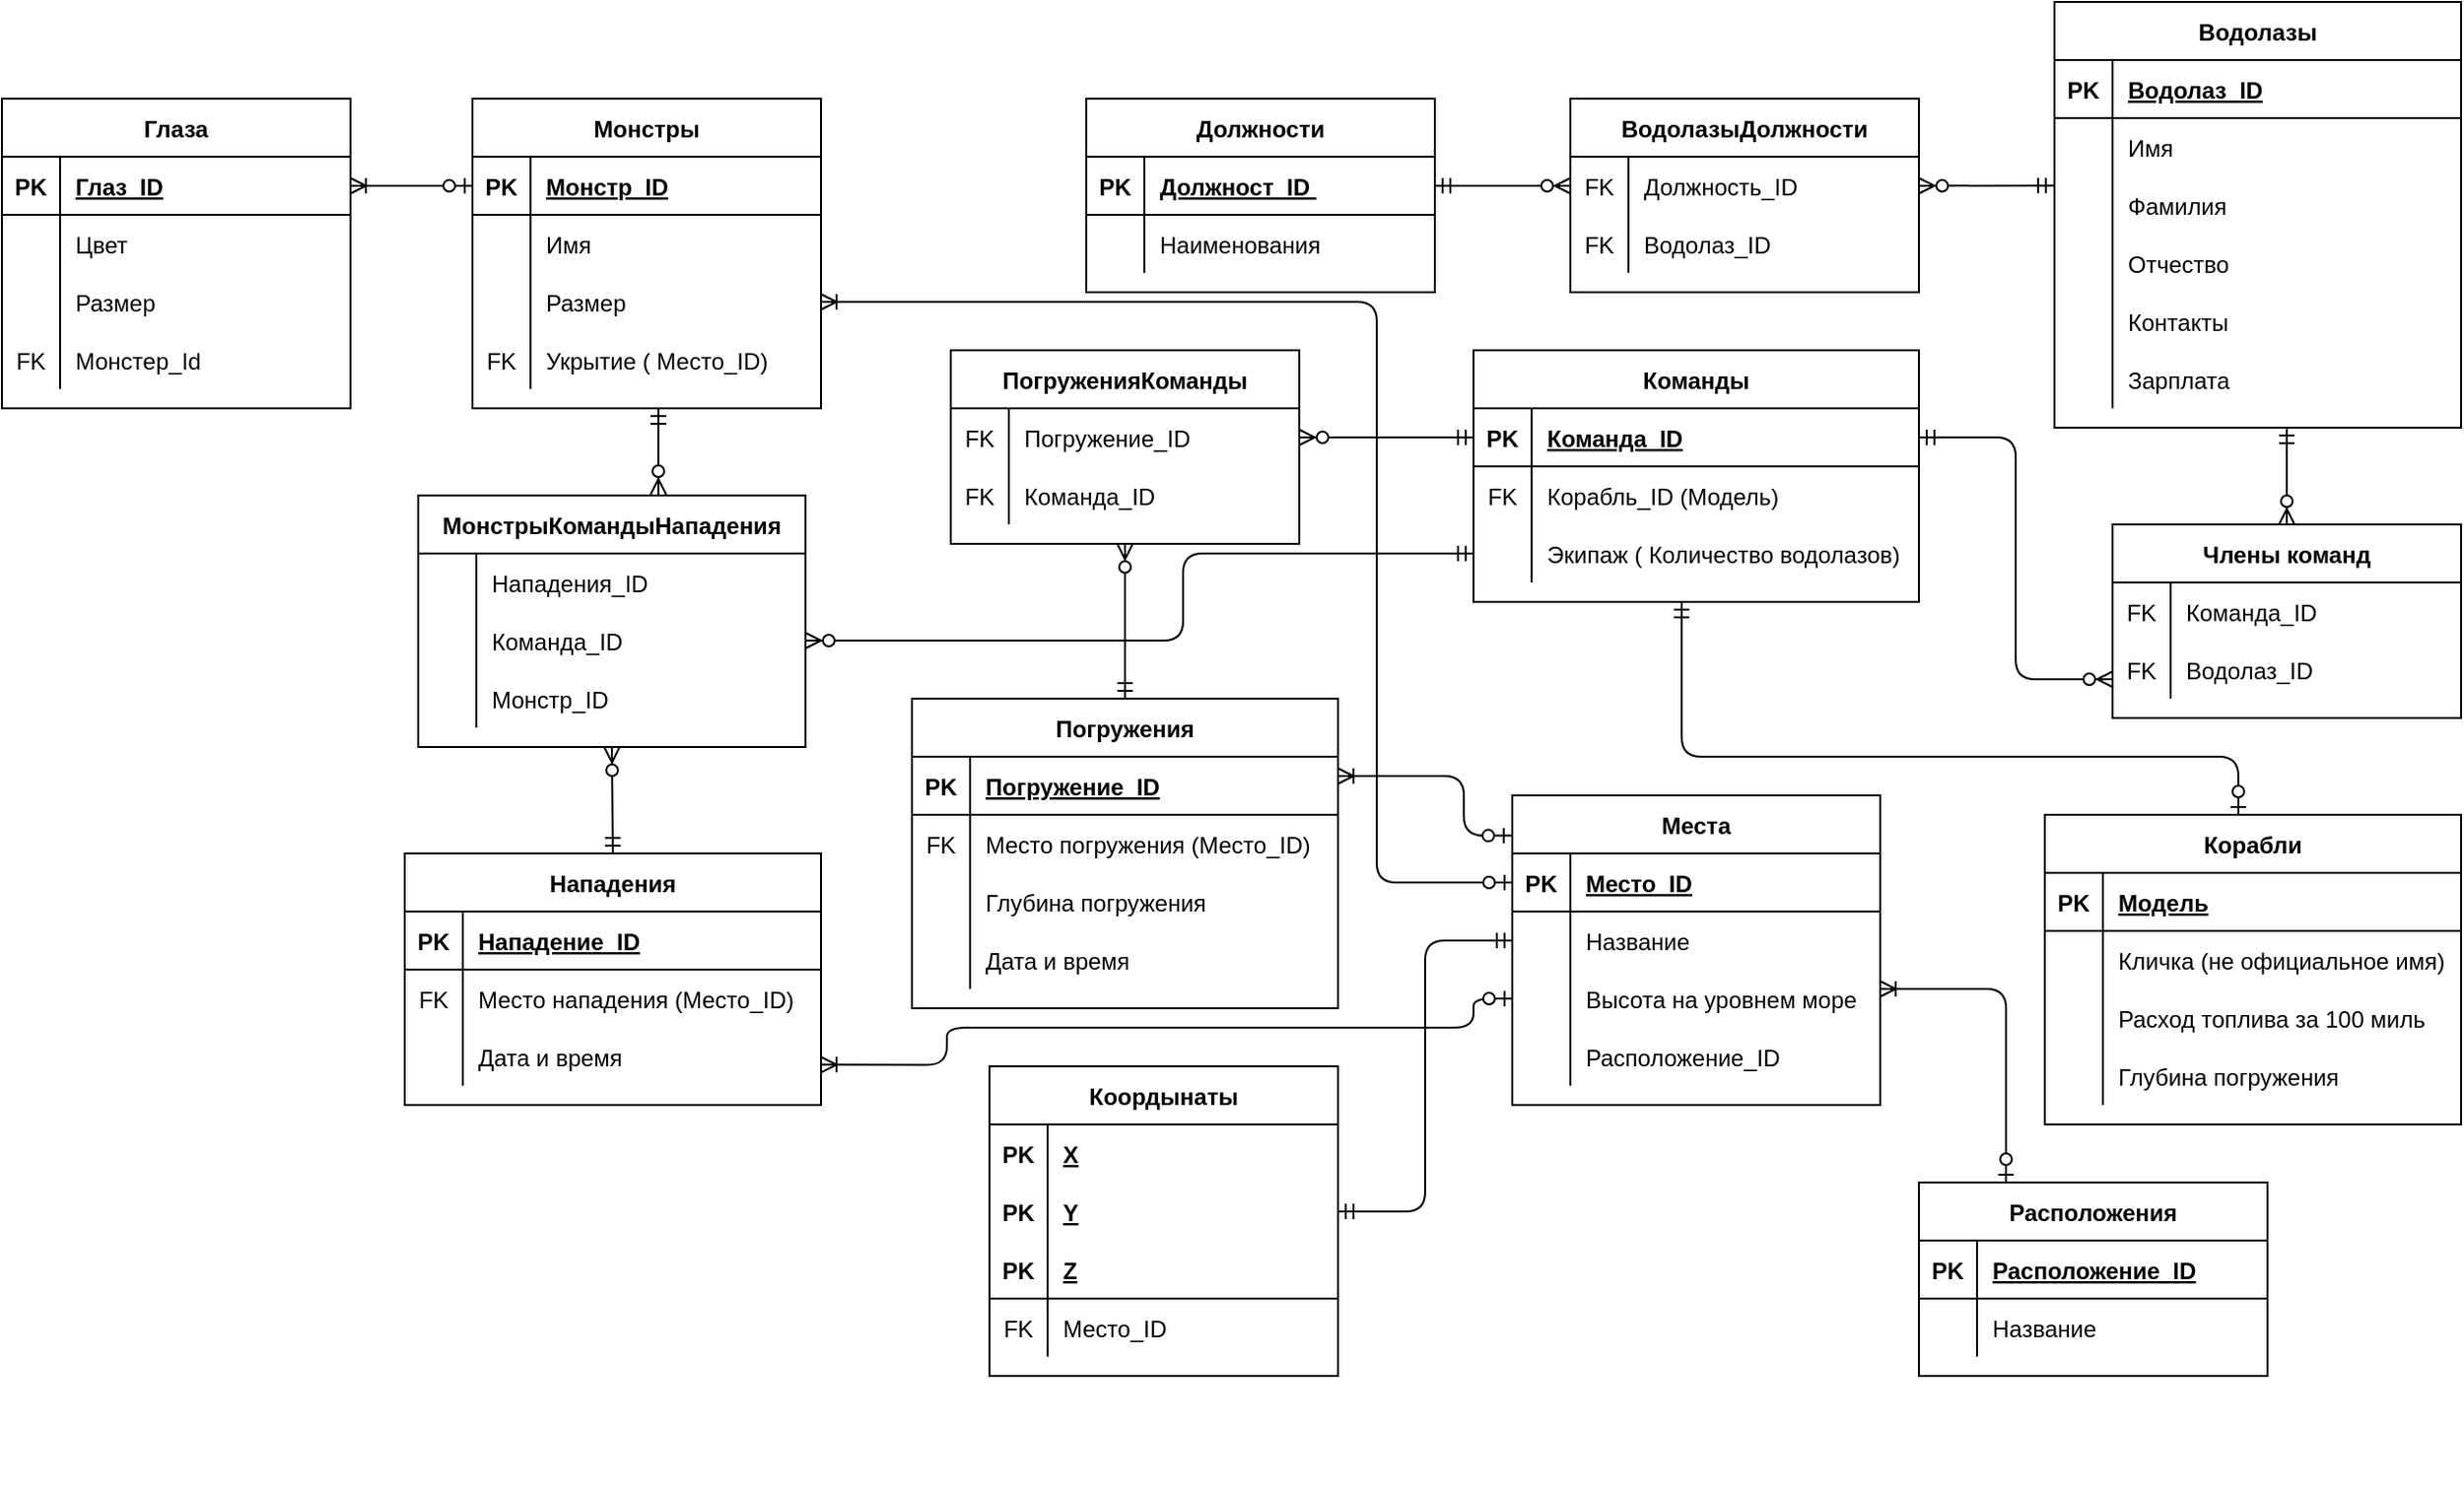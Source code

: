 <mxfile version="13.8.1" type="device"><diagram id="R2lEEEUBdFMjLlhIrx00" name="Page-1"><mxGraphModel dx="1766" dy="409" grid="1" gridSize="10" guides="1" tooltips="1" connect="1" arrows="1" fold="1" page="1" pageScale="1" pageWidth="850" pageHeight="1100" math="0" shadow="0" extFonts="Permanent Marker^https://fonts.googleapis.com/css?family=Permanent+Marker"><root><mxCell id="0"/><mxCell id="1" parent="0"/><mxCell id="KyIzx96d9_ezbfcaVegg-49" value="Должности" style="shape=table;startSize=30;container=1;collapsible=1;childLayout=tableLayout;fixedRows=1;rowLines=0;fontStyle=1;align=center;resizeLast=1;" parent="1" vertex="1"><mxGeometry x="-180" y="320" width="180" height="100" as="geometry"/></mxCell><mxCell id="KyIzx96d9_ezbfcaVegg-50" value="" style="shape=partialRectangle;collapsible=0;dropTarget=0;pointerEvents=0;fillColor=none;top=0;left=0;bottom=1;right=0;points=[[0,0.5],[1,0.5]];portConstraint=eastwest;" parent="KyIzx96d9_ezbfcaVegg-49" vertex="1"><mxGeometry y="30" width="180" height="30" as="geometry"/></mxCell><mxCell id="KyIzx96d9_ezbfcaVegg-51" value="PK" style="shape=partialRectangle;connectable=0;fillColor=none;top=0;left=0;bottom=0;right=0;fontStyle=1;overflow=hidden;" parent="KyIzx96d9_ezbfcaVegg-50" vertex="1"><mxGeometry width="30" height="30" as="geometry"/></mxCell><mxCell id="KyIzx96d9_ezbfcaVegg-52" value="Должност_ID " style="shape=partialRectangle;connectable=0;fillColor=none;top=0;left=0;bottom=0;right=0;align=left;spacingLeft=6;fontStyle=5;overflow=hidden;" parent="KyIzx96d9_ezbfcaVegg-50" vertex="1"><mxGeometry x="30" width="150" height="30" as="geometry"/></mxCell><mxCell id="KyIzx96d9_ezbfcaVegg-59" value="" style="shape=partialRectangle;collapsible=0;dropTarget=0;pointerEvents=0;fillColor=none;top=0;left=0;bottom=0;right=0;points=[[0,0.5],[1,0.5]];portConstraint=eastwest;" parent="KyIzx96d9_ezbfcaVegg-49" vertex="1"><mxGeometry y="60" width="180" height="30" as="geometry"/></mxCell><mxCell id="KyIzx96d9_ezbfcaVegg-60" value="" style="shape=partialRectangle;connectable=0;fillColor=none;top=0;left=0;bottom=0;right=0;editable=1;overflow=hidden;" parent="KyIzx96d9_ezbfcaVegg-59" vertex="1"><mxGeometry width="30" height="30" as="geometry"/></mxCell><mxCell id="KyIzx96d9_ezbfcaVegg-61" value="Наименования" style="shape=partialRectangle;connectable=0;fillColor=none;top=0;left=0;bottom=0;right=0;align=left;spacingLeft=6;overflow=hidden;" parent="KyIzx96d9_ezbfcaVegg-59" vertex="1"><mxGeometry x="30" width="150" height="30" as="geometry"/></mxCell><mxCell id="KyIzx96d9_ezbfcaVegg-27" value="Водолазы" style="shape=table;startSize=30;container=1;collapsible=1;childLayout=tableLayout;fixedRows=1;rowLines=0;fontStyle=1;align=center;resizeLast=1;" parent="1" vertex="1"><mxGeometry x="320" y="270" width="210" height="220" as="geometry"/></mxCell><mxCell id="KyIzx96d9_ezbfcaVegg-28" value="" style="shape=partialRectangle;collapsible=0;dropTarget=0;pointerEvents=0;fillColor=none;top=0;left=0;bottom=1;right=0;points=[[0,0.5],[1,0.5]];portConstraint=eastwest;" parent="KyIzx96d9_ezbfcaVegg-27" vertex="1"><mxGeometry y="30" width="210" height="30" as="geometry"/></mxCell><mxCell id="KyIzx96d9_ezbfcaVegg-29" value="PK" style="shape=partialRectangle;connectable=0;fillColor=none;top=0;left=0;bottom=0;right=0;fontStyle=1;overflow=hidden;" parent="KyIzx96d9_ezbfcaVegg-28" vertex="1"><mxGeometry width="30" height="30" as="geometry"/></mxCell><mxCell id="KyIzx96d9_ezbfcaVegg-30" value="Водолаз_ID" style="shape=partialRectangle;connectable=0;fillColor=none;top=0;left=0;bottom=0;right=0;align=left;spacingLeft=6;fontStyle=5;overflow=hidden;" parent="KyIzx96d9_ezbfcaVegg-28" vertex="1"><mxGeometry x="30" width="180" height="30" as="geometry"/></mxCell><mxCell id="KyIzx96d9_ezbfcaVegg-31" value="" style="shape=partialRectangle;collapsible=0;dropTarget=0;pointerEvents=0;fillColor=none;top=0;left=0;bottom=0;right=0;points=[[0,0.5],[1,0.5]];portConstraint=eastwest;" parent="KyIzx96d9_ezbfcaVegg-27" vertex="1"><mxGeometry y="60" width="210" height="30" as="geometry"/></mxCell><mxCell id="KyIzx96d9_ezbfcaVegg-32" value="" style="shape=partialRectangle;connectable=0;fillColor=none;top=0;left=0;bottom=0;right=0;editable=1;overflow=hidden;" parent="KyIzx96d9_ezbfcaVegg-31" vertex="1"><mxGeometry width="30" height="30" as="geometry"/></mxCell><mxCell id="KyIzx96d9_ezbfcaVegg-33" value="Имя" style="shape=partialRectangle;connectable=0;fillColor=none;top=0;left=0;bottom=0;right=0;align=left;spacingLeft=6;overflow=hidden;" parent="KyIzx96d9_ezbfcaVegg-31" vertex="1"><mxGeometry x="30" width="180" height="30" as="geometry"/></mxCell><mxCell id="KyIzx96d9_ezbfcaVegg-34" value="" style="shape=partialRectangle;collapsible=0;dropTarget=0;pointerEvents=0;fillColor=none;top=0;left=0;bottom=0;right=0;points=[[0,0.5],[1,0.5]];portConstraint=eastwest;" parent="KyIzx96d9_ezbfcaVegg-27" vertex="1"><mxGeometry y="90" width="210" height="30" as="geometry"/></mxCell><mxCell id="KyIzx96d9_ezbfcaVegg-35" value="" style="shape=partialRectangle;connectable=0;fillColor=none;top=0;left=0;bottom=0;right=0;editable=1;overflow=hidden;" parent="KyIzx96d9_ezbfcaVegg-34" vertex="1"><mxGeometry width="30" height="30" as="geometry"/></mxCell><mxCell id="KyIzx96d9_ezbfcaVegg-36" value="Фамилия" style="shape=partialRectangle;connectable=0;fillColor=none;top=0;left=0;bottom=0;right=0;align=left;spacingLeft=6;overflow=hidden;" parent="KyIzx96d9_ezbfcaVegg-34" vertex="1"><mxGeometry x="30" width="180" height="30" as="geometry"/></mxCell><mxCell id="KyIzx96d9_ezbfcaVegg-37" value="" style="shape=partialRectangle;collapsible=0;dropTarget=0;pointerEvents=0;fillColor=none;top=0;left=0;bottom=0;right=0;points=[[0,0.5],[1,0.5]];portConstraint=eastwest;" parent="KyIzx96d9_ezbfcaVegg-27" vertex="1"><mxGeometry y="120" width="210" height="30" as="geometry"/></mxCell><mxCell id="KyIzx96d9_ezbfcaVegg-38" value="" style="shape=partialRectangle;connectable=0;fillColor=none;top=0;left=0;bottom=0;right=0;editable=1;overflow=hidden;" parent="KyIzx96d9_ezbfcaVegg-37" vertex="1"><mxGeometry width="30" height="30" as="geometry"/></mxCell><mxCell id="KyIzx96d9_ezbfcaVegg-39" value="Отчество" style="shape=partialRectangle;connectable=0;fillColor=none;top=0;left=0;bottom=0;right=0;align=left;spacingLeft=6;overflow=hidden;" parent="KyIzx96d9_ezbfcaVegg-37" vertex="1"><mxGeometry x="30" width="180" height="30" as="geometry"/></mxCell><mxCell id="KyIzx96d9_ezbfcaVegg-40" value="" style="shape=partialRectangle;collapsible=0;dropTarget=0;pointerEvents=0;fillColor=none;top=0;left=0;bottom=0;right=0;points=[[0,0.5],[1,0.5]];portConstraint=eastwest;" parent="KyIzx96d9_ezbfcaVegg-27" vertex="1"><mxGeometry y="150" width="210" height="30" as="geometry"/></mxCell><mxCell id="KyIzx96d9_ezbfcaVegg-41" value="" style="shape=partialRectangle;connectable=0;fillColor=none;top=0;left=0;bottom=0;right=0;editable=1;overflow=hidden;" parent="KyIzx96d9_ezbfcaVegg-40" vertex="1"><mxGeometry width="30" height="30" as="geometry"/></mxCell><mxCell id="KyIzx96d9_ezbfcaVegg-42" value="Контакты" style="shape=partialRectangle;connectable=0;fillColor=none;top=0;left=0;bottom=0;right=0;align=left;spacingLeft=6;overflow=hidden;" parent="KyIzx96d9_ezbfcaVegg-40" vertex="1"><mxGeometry x="30" width="180" height="30" as="geometry"/></mxCell><mxCell id="KyIzx96d9_ezbfcaVegg-43" value="" style="shape=partialRectangle;collapsible=0;dropTarget=0;pointerEvents=0;fillColor=none;top=0;left=0;bottom=0;right=0;points=[[0,0.5],[1,0.5]];portConstraint=eastwest;" parent="KyIzx96d9_ezbfcaVegg-27" vertex="1"><mxGeometry y="180" width="210" height="30" as="geometry"/></mxCell><mxCell id="KyIzx96d9_ezbfcaVegg-44" value="" style="shape=partialRectangle;connectable=0;fillColor=none;top=0;left=0;bottom=0;right=0;editable=1;overflow=hidden;" parent="KyIzx96d9_ezbfcaVegg-43" vertex="1"><mxGeometry width="30" height="30" as="geometry"/></mxCell><mxCell id="KyIzx96d9_ezbfcaVegg-45" value="Зарплата" style="shape=partialRectangle;connectable=0;fillColor=none;top=0;left=0;bottom=0;right=0;align=left;spacingLeft=6;overflow=hidden;" parent="KyIzx96d9_ezbfcaVegg-43" vertex="1"><mxGeometry x="30" width="180" height="30" as="geometry"/></mxCell><mxCell id="KyIzx96d9_ezbfcaVegg-197" value="ВодолазыДолжности" style="shape=table;startSize=30;container=1;collapsible=1;childLayout=tableLayout;fixedRows=1;rowLines=0;fontStyle=1;align=center;resizeLast=1;strokeColor=#000000;" parent="1" vertex="1"><mxGeometry x="70" y="320" width="180" height="100" as="geometry"/></mxCell><mxCell id="KyIzx96d9_ezbfcaVegg-201" value="" style="shape=partialRectangle;collapsible=0;dropTarget=0;pointerEvents=0;fillColor=none;top=0;left=0;bottom=0;right=0;points=[[0,0.5],[1,0.5]];portConstraint=eastwest;" parent="KyIzx96d9_ezbfcaVegg-197" vertex="1"><mxGeometry y="30" width="180" height="30" as="geometry"/></mxCell><mxCell id="KyIzx96d9_ezbfcaVegg-202" value="FK" style="shape=partialRectangle;connectable=0;fillColor=none;top=0;left=0;bottom=0;right=0;editable=1;overflow=hidden;" parent="KyIzx96d9_ezbfcaVegg-201" vertex="1"><mxGeometry width="30" height="30" as="geometry"/></mxCell><mxCell id="KyIzx96d9_ezbfcaVegg-203" value="Должность_ID" style="shape=partialRectangle;connectable=0;fillColor=none;top=0;left=0;bottom=0;right=0;align=left;spacingLeft=6;overflow=hidden;" parent="KyIzx96d9_ezbfcaVegg-201" vertex="1"><mxGeometry x="30" width="150" height="30" as="geometry"/></mxCell><mxCell id="KyIzx96d9_ezbfcaVegg-204" value="" style="shape=partialRectangle;collapsible=0;dropTarget=0;pointerEvents=0;fillColor=none;top=0;left=0;bottom=0;right=0;points=[[0,0.5],[1,0.5]];portConstraint=eastwest;" parent="KyIzx96d9_ezbfcaVegg-197" vertex="1"><mxGeometry y="60" width="180" height="30" as="geometry"/></mxCell><mxCell id="KyIzx96d9_ezbfcaVegg-205" value="FK" style="shape=partialRectangle;connectable=0;fillColor=none;top=0;left=0;bottom=0;right=0;editable=1;overflow=hidden;" parent="KyIzx96d9_ezbfcaVegg-204" vertex="1"><mxGeometry width="30" height="30" as="geometry"/></mxCell><mxCell id="KyIzx96d9_ezbfcaVegg-206" value="Водолаз_ID" style="shape=partialRectangle;connectable=0;fillColor=none;top=0;left=0;bottom=0;right=0;align=left;spacingLeft=6;overflow=hidden;" parent="KyIzx96d9_ezbfcaVegg-204" vertex="1"><mxGeometry x="30" width="150" height="30" as="geometry"/></mxCell><mxCell id="KyIzx96d9_ezbfcaVegg-262" value="" style="fontSize=12;html=1;endArrow=ERzeroToMany;startArrow=ERmandOne;elbow=vertical;exitX=1;exitY=0.5;exitDx=0;exitDy=0;entryX=0;entryY=0.5;entryDx=0;entryDy=0;" parent="1" source="KyIzx96d9_ezbfcaVegg-50" target="KyIzx96d9_ezbfcaVegg-201" edge="1"><mxGeometry width="100" height="100" relative="1" as="geometry"><mxPoint x="-10" y="430" as="sourcePoint"/><mxPoint x="90" y="330" as="targetPoint"/><Array as="points"/></mxGeometry></mxCell><mxCell id="KyIzx96d9_ezbfcaVegg-263" value="" style="fontSize=12;html=1;endArrow=ERzeroToMany;startArrow=ERmandOne;elbow=vertical;exitX=-0.002;exitY=0.161;exitDx=0;exitDy=0;exitPerimeter=0;" parent="1" source="KyIzx96d9_ezbfcaVegg-34" edge="1"><mxGeometry width="100" height="100" relative="1" as="geometry"><mxPoint x="280" y="290" as="sourcePoint"/><mxPoint x="250" y="365" as="targetPoint"/><Array as="points"/></mxGeometry></mxCell><mxCell id="KyIzx96d9_ezbfcaVegg-264" value="" style="fontSize=12;html=1;endArrow=ERzeroToOne;startArrow=ERmandOne;entryX=0.465;entryY=0;entryDx=0;entryDy=0;entryPerimeter=0;edgeStyle=elbowEdgeStyle;elbow=vertical;" parent="1" target="KyIzx96d9_ezbfcaVegg-62" edge="1"><mxGeometry width="100" height="100" relative="1" as="geometry"><mxPoint x="127.5" y="580" as="sourcePoint"/><mxPoint x="7.5" y="570" as="targetPoint"/><Array as="points"><mxPoint x="280" y="660"/></Array></mxGeometry></mxCell><mxCell id="KyIzx96d9_ezbfcaVegg-278" value="" style="fontSize=12;html=1;endArrow=ERzeroToMany;startArrow=ERmandOne;elbow=vertical;" parent="1" edge="1"><mxGeometry width="100" height="100" relative="1" as="geometry"><mxPoint x="440" y="490" as="sourcePoint"/><mxPoint x="440" y="540" as="targetPoint"/><Array as="points"/></mxGeometry></mxCell><mxCell id="KyIzx96d9_ezbfcaVegg-265" value="Члены команд" style="shape=table;startSize=30;container=1;collapsible=1;childLayout=tableLayout;fixedRows=1;rowLines=0;fontStyle=1;align=center;resizeLast=1;strokeColor=#000000;" parent="1" vertex="1"><mxGeometry x="350" y="540" width="180" height="100" as="geometry"/></mxCell><mxCell id="KyIzx96d9_ezbfcaVegg-269" value="" style="shape=partialRectangle;collapsible=0;dropTarget=0;pointerEvents=0;fillColor=none;top=0;left=0;bottom=0;right=0;points=[[0,0.5],[1,0.5]];portConstraint=eastwest;" parent="KyIzx96d9_ezbfcaVegg-265" vertex="1"><mxGeometry y="30" width="180" height="30" as="geometry"/></mxCell><mxCell id="KyIzx96d9_ezbfcaVegg-270" value="FK" style="shape=partialRectangle;connectable=0;fillColor=none;top=0;left=0;bottom=0;right=0;editable=1;overflow=hidden;" parent="KyIzx96d9_ezbfcaVegg-269" vertex="1"><mxGeometry width="30" height="30" as="geometry"/></mxCell><mxCell id="KyIzx96d9_ezbfcaVegg-271" value="Команда_ID" style="shape=partialRectangle;connectable=0;fillColor=none;top=0;left=0;bottom=0;right=0;align=left;spacingLeft=6;overflow=hidden;" parent="KyIzx96d9_ezbfcaVegg-269" vertex="1"><mxGeometry x="30" width="150" height="30" as="geometry"/></mxCell><mxCell id="KyIzx96d9_ezbfcaVegg-272" value="" style="shape=partialRectangle;collapsible=0;dropTarget=0;pointerEvents=0;fillColor=none;top=0;left=0;bottom=0;right=0;points=[[0,0.5],[1,0.5]];portConstraint=eastwest;" parent="KyIzx96d9_ezbfcaVegg-265" vertex="1"><mxGeometry y="60" width="180" height="30" as="geometry"/></mxCell><mxCell id="KyIzx96d9_ezbfcaVegg-273" value="FK" style="shape=partialRectangle;connectable=0;fillColor=none;top=0;left=0;bottom=0;right=0;editable=1;overflow=hidden;" parent="KyIzx96d9_ezbfcaVegg-272" vertex="1"><mxGeometry width="30" height="30" as="geometry"/></mxCell><mxCell id="KyIzx96d9_ezbfcaVegg-274" value="Водолаз_ID" style="shape=partialRectangle;connectable=0;fillColor=none;top=0;left=0;bottom=0;right=0;align=left;spacingLeft=6;overflow=hidden;" parent="KyIzx96d9_ezbfcaVegg-272" vertex="1"><mxGeometry x="30" width="150" height="30" as="geometry"/></mxCell><mxCell id="KyIzx96d9_ezbfcaVegg-210" value="Команды" style="shape=table;startSize=30;container=1;collapsible=1;childLayout=tableLayout;fixedRows=1;rowLines=0;fontStyle=1;align=center;resizeLast=1;strokeColor=#000000;" parent="1" vertex="1"><mxGeometry x="20" y="450" width="230" height="130" as="geometry"/></mxCell><mxCell id="KyIzx96d9_ezbfcaVegg-211" value="" style="shape=partialRectangle;collapsible=0;dropTarget=0;pointerEvents=0;fillColor=none;top=0;left=0;bottom=1;right=0;points=[[0,0.5],[1,0.5]];portConstraint=eastwest;" parent="KyIzx96d9_ezbfcaVegg-210" vertex="1"><mxGeometry y="30" width="230" height="30" as="geometry"/></mxCell><mxCell id="KyIzx96d9_ezbfcaVegg-212" value="PK" style="shape=partialRectangle;connectable=0;fillColor=none;top=0;left=0;bottom=0;right=0;fontStyle=1;overflow=hidden;" parent="KyIzx96d9_ezbfcaVegg-211" vertex="1"><mxGeometry width="30" height="30" as="geometry"/></mxCell><mxCell id="KyIzx96d9_ezbfcaVegg-213" value="Команда_ID" style="shape=partialRectangle;connectable=0;fillColor=none;top=0;left=0;bottom=0;right=0;align=left;spacingLeft=6;fontStyle=5;overflow=hidden;" parent="KyIzx96d9_ezbfcaVegg-211" vertex="1"><mxGeometry x="30" width="200" height="30" as="geometry"/></mxCell><mxCell id="KyIzx96d9_ezbfcaVegg-214" value="" style="shape=partialRectangle;collapsible=0;dropTarget=0;pointerEvents=0;fillColor=none;top=0;left=0;bottom=0;right=0;points=[[0,0.5],[1,0.5]];portConstraint=eastwest;" parent="KyIzx96d9_ezbfcaVegg-210" vertex="1"><mxGeometry y="60" width="230" height="30" as="geometry"/></mxCell><mxCell id="KyIzx96d9_ezbfcaVegg-215" value="FK" style="shape=partialRectangle;connectable=0;fillColor=none;top=0;left=0;bottom=0;right=0;editable=1;overflow=hidden;" parent="KyIzx96d9_ezbfcaVegg-214" vertex="1"><mxGeometry width="30" height="30" as="geometry"/></mxCell><mxCell id="KyIzx96d9_ezbfcaVegg-216" value="Корабль_ID (Модель)" style="shape=partialRectangle;connectable=0;fillColor=none;top=0;left=0;bottom=0;right=0;align=left;spacingLeft=6;overflow=hidden;" parent="KyIzx96d9_ezbfcaVegg-214" vertex="1"><mxGeometry x="30" width="200" height="30" as="geometry"/></mxCell><mxCell id="KyIzx96d9_ezbfcaVegg-217" value="" style="shape=partialRectangle;collapsible=0;dropTarget=0;pointerEvents=0;fillColor=none;top=0;left=0;bottom=0;right=0;points=[[0,0.5],[1,0.5]];portConstraint=eastwest;" parent="KyIzx96d9_ezbfcaVegg-210" vertex="1"><mxGeometry y="90" width="230" height="30" as="geometry"/></mxCell><mxCell id="KyIzx96d9_ezbfcaVegg-218" value="" style="shape=partialRectangle;connectable=0;fillColor=none;top=0;left=0;bottom=0;right=0;editable=1;overflow=hidden;" parent="KyIzx96d9_ezbfcaVegg-217" vertex="1"><mxGeometry width="30" height="30" as="geometry"/></mxCell><mxCell id="KyIzx96d9_ezbfcaVegg-219" value="Экипаж ( Количество водолазов)" style="shape=partialRectangle;connectable=0;fillColor=none;top=0;left=0;bottom=0;right=0;align=left;spacingLeft=6;overflow=hidden;" parent="KyIzx96d9_ezbfcaVegg-217" vertex="1"><mxGeometry x="30" width="200" height="30" as="geometry"/></mxCell><mxCell id="KyIzx96d9_ezbfcaVegg-280" value="" style="edgeStyle=elbowEdgeStyle;fontSize=12;html=1;endArrow=ERzeroToMany;startArrow=ERmandOne;exitX=1;exitY=0.5;exitDx=0;exitDy=0;" parent="1" source="KyIzx96d9_ezbfcaVegg-211" edge="1"><mxGeometry width="100" height="100" relative="1" as="geometry"><mxPoint x="250" y="720" as="sourcePoint"/><mxPoint x="350" y="620" as="targetPoint"/></mxGeometry></mxCell><mxCell id="KyIzx96d9_ezbfcaVegg-249" value="ПогруженияКоманды" style="shape=table;startSize=30;container=1;collapsible=1;childLayout=tableLayout;fixedRows=1;rowLines=0;fontStyle=1;align=center;resizeLast=1;strokeColor=#000000;" parent="1" vertex="1"><mxGeometry x="-250" y="450" width="180" height="100" as="geometry"/></mxCell><mxCell id="KyIzx96d9_ezbfcaVegg-253" value="" style="shape=partialRectangle;collapsible=0;dropTarget=0;pointerEvents=0;fillColor=none;top=0;left=0;bottom=0;right=0;points=[[0,0.5],[1,0.5]];portConstraint=eastwest;" parent="KyIzx96d9_ezbfcaVegg-249" vertex="1"><mxGeometry y="30" width="180" height="30" as="geometry"/></mxCell><mxCell id="KyIzx96d9_ezbfcaVegg-254" value="FK" style="shape=partialRectangle;connectable=0;fillColor=none;top=0;left=0;bottom=0;right=0;editable=1;overflow=hidden;" parent="KyIzx96d9_ezbfcaVegg-253" vertex="1"><mxGeometry width="30" height="30" as="geometry"/></mxCell><mxCell id="KyIzx96d9_ezbfcaVegg-255" value="Погружение_ID" style="shape=partialRectangle;connectable=0;fillColor=none;top=0;left=0;bottom=0;right=0;align=left;spacingLeft=6;overflow=hidden;" parent="KyIzx96d9_ezbfcaVegg-253" vertex="1"><mxGeometry x="30" width="150" height="30" as="geometry"/></mxCell><mxCell id="KyIzx96d9_ezbfcaVegg-281" value="" style="shape=partialRectangle;collapsible=0;dropTarget=0;pointerEvents=0;fillColor=none;top=0;left=0;bottom=0;right=0;points=[[0,0.5],[1,0.5]];portConstraint=eastwest;" parent="KyIzx96d9_ezbfcaVegg-249" vertex="1"><mxGeometry y="60" width="180" height="30" as="geometry"/></mxCell><mxCell id="KyIzx96d9_ezbfcaVegg-282" value="FK" style="shape=partialRectangle;connectable=0;fillColor=none;top=0;left=0;bottom=0;right=0;editable=1;overflow=hidden;" parent="KyIzx96d9_ezbfcaVegg-281" vertex="1"><mxGeometry width="30" height="30" as="geometry"/></mxCell><mxCell id="KyIzx96d9_ezbfcaVegg-283" value="Команда_ID" style="shape=partialRectangle;connectable=0;fillColor=none;top=0;left=0;bottom=0;right=0;align=left;spacingLeft=6;overflow=hidden;" parent="KyIzx96d9_ezbfcaVegg-281" vertex="1"><mxGeometry x="30" width="150" height="30" as="geometry"/></mxCell><mxCell id="KyIzx96d9_ezbfcaVegg-236" value="Погружения" style="shape=table;startSize=30;container=1;collapsible=1;childLayout=tableLayout;fixedRows=1;rowLines=0;fontStyle=1;align=center;resizeLast=1;strokeColor=#000000;" parent="1" vertex="1"><mxGeometry x="-270" y="630" width="220" height="160" as="geometry"/></mxCell><mxCell id="KyIzx96d9_ezbfcaVegg-237" value="" style="shape=partialRectangle;collapsible=0;dropTarget=0;pointerEvents=0;fillColor=none;top=0;left=0;bottom=1;right=0;points=[[0,0.5],[1,0.5]];portConstraint=eastwest;" parent="KyIzx96d9_ezbfcaVegg-236" vertex="1"><mxGeometry y="30" width="220" height="30" as="geometry"/></mxCell><mxCell id="KyIzx96d9_ezbfcaVegg-238" value="PK" style="shape=partialRectangle;connectable=0;fillColor=none;top=0;left=0;bottom=0;right=0;fontStyle=1;overflow=hidden;" parent="KyIzx96d9_ezbfcaVegg-237" vertex="1"><mxGeometry width="30" height="30" as="geometry"/></mxCell><mxCell id="KyIzx96d9_ezbfcaVegg-239" value="Погружение_ID" style="shape=partialRectangle;connectable=0;fillColor=none;top=0;left=0;bottom=0;right=0;align=left;spacingLeft=6;fontStyle=5;overflow=hidden;" parent="KyIzx96d9_ezbfcaVegg-237" vertex="1"><mxGeometry x="30" width="190" height="30" as="geometry"/></mxCell><mxCell id="KyIzx96d9_ezbfcaVegg-246" value="" style="shape=partialRectangle;collapsible=0;dropTarget=0;pointerEvents=0;fillColor=none;top=0;left=0;bottom=0;right=0;points=[[0,0.5],[1,0.5]];portConstraint=eastwest;" parent="KyIzx96d9_ezbfcaVegg-236" vertex="1"><mxGeometry y="60" width="220" height="30" as="geometry"/></mxCell><mxCell id="KyIzx96d9_ezbfcaVegg-247" value="FK" style="shape=partialRectangle;connectable=0;fillColor=none;top=0;left=0;bottom=0;right=0;editable=1;overflow=hidden;" parent="KyIzx96d9_ezbfcaVegg-246" vertex="1"><mxGeometry width="30" height="30" as="geometry"/></mxCell><mxCell id="KyIzx96d9_ezbfcaVegg-248" value="Место погружения (Место_ID)" style="shape=partialRectangle;connectable=0;fillColor=none;top=0;left=0;bottom=0;right=0;align=left;spacingLeft=6;overflow=hidden;" parent="KyIzx96d9_ezbfcaVegg-246" vertex="1"><mxGeometry x="30" width="190" height="30" as="geometry"/></mxCell><mxCell id="KyIzx96d9_ezbfcaVegg-243" value="" style="shape=partialRectangle;collapsible=0;dropTarget=0;pointerEvents=0;fillColor=none;top=0;left=0;bottom=0;right=0;points=[[0,0.5],[1,0.5]];portConstraint=eastwest;" parent="KyIzx96d9_ezbfcaVegg-236" vertex="1"><mxGeometry y="90" width="220" height="30" as="geometry"/></mxCell><mxCell id="KyIzx96d9_ezbfcaVegg-244" value="" style="shape=partialRectangle;connectable=0;fillColor=none;top=0;left=0;bottom=0;right=0;editable=1;overflow=hidden;" parent="KyIzx96d9_ezbfcaVegg-243" vertex="1"><mxGeometry width="30" height="30" as="geometry"/></mxCell><mxCell id="KyIzx96d9_ezbfcaVegg-245" value="Глубина погружения" style="shape=partialRectangle;connectable=0;fillColor=none;top=0;left=0;bottom=0;right=0;align=left;spacingLeft=6;overflow=hidden;" parent="KyIzx96d9_ezbfcaVegg-243" vertex="1"><mxGeometry x="30" width="190" height="30" as="geometry"/></mxCell><mxCell id="KyIzx96d9_ezbfcaVegg-240" value="" style="shape=partialRectangle;collapsible=0;dropTarget=0;pointerEvents=0;fillColor=none;top=0;left=0;bottom=0;right=0;points=[[0,0.5],[1,0.5]];portConstraint=eastwest;" parent="KyIzx96d9_ezbfcaVegg-236" vertex="1"><mxGeometry y="120" width="220" height="30" as="geometry"/></mxCell><mxCell id="KyIzx96d9_ezbfcaVegg-241" value="" style="shape=partialRectangle;connectable=0;fillColor=none;top=0;left=0;bottom=0;right=0;editable=1;overflow=hidden;" parent="KyIzx96d9_ezbfcaVegg-240" vertex="1"><mxGeometry width="30" height="30" as="geometry"/></mxCell><mxCell id="KyIzx96d9_ezbfcaVegg-242" value="Дата и время " style="shape=partialRectangle;connectable=0;fillColor=none;top=0;left=0;bottom=0;right=0;align=left;spacingLeft=6;overflow=hidden;" parent="KyIzx96d9_ezbfcaVegg-240" vertex="1"><mxGeometry x="30" width="190" height="30" as="geometry"/></mxCell><mxCell id="KyIzx96d9_ezbfcaVegg-284" value="" style="fontSize=12;html=1;endArrow=ERzeroToMany;startArrow=ERmandOne;elbow=vertical;exitX=0;exitY=0.5;exitDx=0;exitDy=0;" parent="1" source="KyIzx96d9_ezbfcaVegg-211" target="KyIzx96d9_ezbfcaVegg-253" edge="1"><mxGeometry width="100" height="100" relative="1" as="geometry"><mxPoint x="19.0" y="502.5" as="sourcePoint"/><mxPoint x="-70" y="497.5" as="targetPoint"/><Array as="points"/></mxGeometry></mxCell><mxCell id="KyIzx96d9_ezbfcaVegg-285" value="" style="fontSize=12;html=1;endArrow=ERzeroToMany;startArrow=ERmandOne;elbow=vertical;exitX=0.5;exitY=0;exitDx=0;exitDy=0;entryX=0.5;entryY=1;entryDx=0;entryDy=0;" parent="1" source="KyIzx96d9_ezbfcaVegg-236" target="KyIzx96d9_ezbfcaVegg-249" edge="1"><mxGeometry width="100" height="100" relative="1" as="geometry"><mxPoint x="-195" y="600" as="sourcePoint"/><mxPoint x="-125" y="600" as="targetPoint"/><Array as="points"/></mxGeometry></mxCell><mxCell id="KyIzx96d9_ezbfcaVegg-62" value="Корабли" style="shape=table;startSize=30;container=1;collapsible=1;childLayout=tableLayout;fixedRows=1;rowLines=0;fontStyle=1;align=center;resizeLast=1;" parent="1" vertex="1"><mxGeometry x="315" y="690" width="215" height="160" as="geometry"/></mxCell><mxCell id="KyIzx96d9_ezbfcaVegg-63" value="" style="shape=partialRectangle;collapsible=0;dropTarget=0;pointerEvents=0;fillColor=none;top=0;left=0;bottom=1;right=0;points=[[0,0.5],[1,0.5]];portConstraint=eastwest;" parent="KyIzx96d9_ezbfcaVegg-62" vertex="1"><mxGeometry y="30" width="215" height="30" as="geometry"/></mxCell><mxCell id="KyIzx96d9_ezbfcaVegg-64" value="PK" style="shape=partialRectangle;connectable=0;fillColor=none;top=0;left=0;bottom=0;right=0;fontStyle=1;overflow=hidden;" parent="KyIzx96d9_ezbfcaVegg-63" vertex="1"><mxGeometry width="30" height="30" as="geometry"/></mxCell><mxCell id="KyIzx96d9_ezbfcaVegg-65" value="Модель" style="shape=partialRectangle;connectable=0;fillColor=none;top=0;left=0;bottom=0;right=0;align=left;spacingLeft=6;fontStyle=5;overflow=hidden;" parent="KyIzx96d9_ezbfcaVegg-63" vertex="1"><mxGeometry x="30" width="185" height="30" as="geometry"/></mxCell><mxCell id="KyIzx96d9_ezbfcaVegg-66" value="" style="shape=partialRectangle;collapsible=0;dropTarget=0;pointerEvents=0;fillColor=none;top=0;left=0;bottom=0;right=0;points=[[0,0.5],[1,0.5]];portConstraint=eastwest;" parent="KyIzx96d9_ezbfcaVegg-62" vertex="1"><mxGeometry y="60" width="215" height="30" as="geometry"/></mxCell><mxCell id="KyIzx96d9_ezbfcaVegg-67" value="" style="shape=partialRectangle;connectable=0;fillColor=none;top=0;left=0;bottom=0;right=0;editable=1;overflow=hidden;" parent="KyIzx96d9_ezbfcaVegg-66" vertex="1"><mxGeometry width="30" height="30" as="geometry"/></mxCell><mxCell id="KyIzx96d9_ezbfcaVegg-68" value="Кличка (не официальное имя)" style="shape=partialRectangle;connectable=0;fillColor=none;top=0;left=0;bottom=0;right=0;align=left;spacingLeft=6;overflow=hidden;" parent="KyIzx96d9_ezbfcaVegg-66" vertex="1"><mxGeometry x="30" width="185" height="30" as="geometry"/></mxCell><mxCell id="KyIzx96d9_ezbfcaVegg-114" value="" style="shape=partialRectangle;collapsible=0;dropTarget=0;pointerEvents=0;fillColor=none;top=0;left=0;bottom=0;right=0;points=[[0,0.5],[1,0.5]];portConstraint=eastwest;" parent="KyIzx96d9_ezbfcaVegg-62" vertex="1"><mxGeometry y="90" width="215" height="30" as="geometry"/></mxCell><mxCell id="KyIzx96d9_ezbfcaVegg-115" value="" style="shape=partialRectangle;connectable=0;fillColor=none;top=0;left=0;bottom=0;right=0;editable=1;overflow=hidden;" parent="KyIzx96d9_ezbfcaVegg-114" vertex="1"><mxGeometry width="30" height="30" as="geometry"/></mxCell><mxCell id="KyIzx96d9_ezbfcaVegg-116" value="Расход топлива за 100 миль" style="shape=partialRectangle;connectable=0;fillColor=none;top=0;left=0;bottom=0;right=0;align=left;spacingLeft=6;overflow=hidden;" parent="KyIzx96d9_ezbfcaVegg-114" vertex="1"><mxGeometry x="30" width="185" height="30" as="geometry"/></mxCell><mxCell id="KyIzx96d9_ezbfcaVegg-72" value="" style="shape=partialRectangle;collapsible=0;dropTarget=0;pointerEvents=0;fillColor=none;top=0;left=0;bottom=0;right=0;points=[[0,0.5],[1,0.5]];portConstraint=eastwest;" parent="KyIzx96d9_ezbfcaVegg-62" vertex="1"><mxGeometry y="120" width="215" height="30" as="geometry"/></mxCell><mxCell id="KyIzx96d9_ezbfcaVegg-73" value="" style="shape=partialRectangle;connectable=0;fillColor=none;top=0;left=0;bottom=0;right=0;editable=1;overflow=hidden;" parent="KyIzx96d9_ezbfcaVegg-72" vertex="1"><mxGeometry width="30" height="30" as="geometry"/></mxCell><mxCell id="KyIzx96d9_ezbfcaVegg-74" value="Глубина погружения" style="shape=partialRectangle;connectable=0;fillColor=none;top=0;left=0;bottom=0;right=0;align=left;spacingLeft=6;overflow=hidden;" parent="KyIzx96d9_ezbfcaVegg-72" vertex="1"><mxGeometry x="30" width="185" height="30" as="geometry"/></mxCell><mxCell id="KyIzx96d9_ezbfcaVegg-156" value="Места" style="shape=table;startSize=30;container=1;collapsible=1;childLayout=tableLayout;fixedRows=1;rowLines=0;fontStyle=1;align=center;resizeLast=1;" parent="1" vertex="1"><mxGeometry x="40" y="680" width="190" height="160" as="geometry"/></mxCell><mxCell id="KyIzx96d9_ezbfcaVegg-157" value="" style="shape=partialRectangle;collapsible=0;dropTarget=0;pointerEvents=0;fillColor=none;top=0;left=0;bottom=1;right=0;points=[[0,0.5],[1,0.5]];portConstraint=eastwest;" parent="KyIzx96d9_ezbfcaVegg-156" vertex="1"><mxGeometry y="30" width="190" height="30" as="geometry"/></mxCell><mxCell id="KyIzx96d9_ezbfcaVegg-158" value="PK" style="shape=partialRectangle;connectable=0;fillColor=none;top=0;left=0;bottom=0;right=0;fontStyle=1;overflow=hidden;" parent="KyIzx96d9_ezbfcaVegg-157" vertex="1"><mxGeometry width="30" height="30" as="geometry"/></mxCell><mxCell id="KyIzx96d9_ezbfcaVegg-159" value="Место_ID" style="shape=partialRectangle;connectable=0;fillColor=none;top=0;left=0;bottom=0;right=0;align=left;spacingLeft=6;fontStyle=5;overflow=hidden;" parent="KyIzx96d9_ezbfcaVegg-157" vertex="1"><mxGeometry x="30" width="160" height="30" as="geometry"/></mxCell><mxCell id="KyIzx96d9_ezbfcaVegg-160" value="" style="shape=partialRectangle;collapsible=0;dropTarget=0;pointerEvents=0;fillColor=none;top=0;left=0;bottom=0;right=0;points=[[0,0.5],[1,0.5]];portConstraint=eastwest;" parent="KyIzx96d9_ezbfcaVegg-156" vertex="1"><mxGeometry y="60" width="190" height="30" as="geometry"/></mxCell><mxCell id="KyIzx96d9_ezbfcaVegg-161" value="" style="shape=partialRectangle;connectable=0;fillColor=none;top=0;left=0;bottom=0;right=0;editable=1;overflow=hidden;" parent="KyIzx96d9_ezbfcaVegg-160" vertex="1"><mxGeometry width="30" height="30" as="geometry"/></mxCell><mxCell id="KyIzx96d9_ezbfcaVegg-162" value="Название" style="shape=partialRectangle;connectable=0;fillColor=none;top=0;left=0;bottom=0;right=0;align=left;spacingLeft=6;overflow=hidden;" parent="KyIzx96d9_ezbfcaVegg-160" vertex="1"><mxGeometry x="30" width="160" height="30" as="geometry"/></mxCell><mxCell id="KyIzx96d9_ezbfcaVegg-163" value="" style="shape=partialRectangle;collapsible=0;dropTarget=0;pointerEvents=0;fillColor=none;top=0;left=0;bottom=0;right=0;points=[[0,0.5],[1,0.5]];portConstraint=eastwest;" parent="KyIzx96d9_ezbfcaVegg-156" vertex="1"><mxGeometry y="90" width="190" height="30" as="geometry"/></mxCell><mxCell id="KyIzx96d9_ezbfcaVegg-164" value="" style="shape=partialRectangle;connectable=0;fillColor=none;top=0;left=0;bottom=0;right=0;editable=1;overflow=hidden;" parent="KyIzx96d9_ezbfcaVegg-163" vertex="1"><mxGeometry width="30" height="30" as="geometry"/></mxCell><mxCell id="KyIzx96d9_ezbfcaVegg-165" value="Высота на уровнем море" style="shape=partialRectangle;connectable=0;fillColor=none;top=0;left=0;bottom=0;right=0;align=left;spacingLeft=6;overflow=hidden;" parent="KyIzx96d9_ezbfcaVegg-163" vertex="1"><mxGeometry x="30" width="160" height="30" as="geometry"/></mxCell><mxCell id="KyIzx96d9_ezbfcaVegg-166" value="" style="shape=partialRectangle;collapsible=0;dropTarget=0;pointerEvents=0;fillColor=none;top=0;left=0;bottom=0;right=0;points=[[0,0.5],[1,0.5]];portConstraint=eastwest;" parent="KyIzx96d9_ezbfcaVegg-156" vertex="1"><mxGeometry y="120" width="190" height="30" as="geometry"/></mxCell><mxCell id="KyIzx96d9_ezbfcaVegg-167" value="" style="shape=partialRectangle;connectable=0;fillColor=none;top=0;left=0;bottom=0;right=0;editable=1;overflow=hidden;" parent="KyIzx96d9_ezbfcaVegg-166" vertex="1"><mxGeometry width="30" height="30" as="geometry"/></mxCell><mxCell id="KyIzx96d9_ezbfcaVegg-168" value="Расположение_ID" style="shape=partialRectangle;connectable=0;fillColor=none;top=0;left=0;bottom=0;right=0;align=left;spacingLeft=6;overflow=hidden;" parent="KyIzx96d9_ezbfcaVegg-166" vertex="1"><mxGeometry x="30" width="160" height="30" as="geometry"/></mxCell><mxCell id="KyIzx96d9_ezbfcaVegg-292" value="" style="shape=partialRectangle;collapsible=0;dropTarget=0;pointerEvents=0;fillColor=none;top=0;left=0;bottom=0;right=0;points=[[0,0.5],[1,0.5]];portConstraint=eastwest;" parent="1" vertex="1"><mxGeometry x="-190" y="1010" width="220" height="30" as="geometry"/></mxCell><mxCell id="KyIzx96d9_ezbfcaVegg-293" value="FK" style="shape=partialRectangle;connectable=0;fillColor=none;top=0;left=0;bottom=0;right=0;editable=1;overflow=hidden;" parent="KyIzx96d9_ezbfcaVegg-292" vertex="1"><mxGeometry x="-40" y="-70" width="30" height="30" as="geometry"/></mxCell><mxCell id="KyIzx96d9_ezbfcaVegg-304" value="" style="edgeStyle=elbowEdgeStyle;fontSize=12;html=1;endArrow=ERmandOne;startArrow=ERmandOne;exitX=1;exitY=0.5;exitDx=0;exitDy=0;entryX=0;entryY=0.5;entryDx=0;entryDy=0;" parent="1" source="KyIzx96d9_ezbfcaVegg-191" target="KyIzx96d9_ezbfcaVegg-160" edge="1"><mxGeometry width="100" height="100" relative="1" as="geometry"><mxPoint x="-30" y="990" as="sourcePoint"/><mxPoint x="70" y="890" as="targetPoint"/></mxGeometry></mxCell><mxCell id="KyIzx96d9_ezbfcaVegg-169" value="Коордынаты" style="shape=table;startSize=30;container=1;collapsible=1;childLayout=tableLayout;fixedRows=1;rowLines=0;fontStyle=1;align=center;resizeLast=1;" parent="1" vertex="1"><mxGeometry x="-230" y="820" width="180" height="160" as="geometry"/></mxCell><mxCell id="KyIzx96d9_ezbfcaVegg-170" value="" style="shape=partialRectangle;collapsible=0;dropTarget=0;pointerEvents=0;fillColor=none;top=0;left=0;bottom=1;right=0;points=[[0,0.5],[1,0.5]];portConstraint=eastwest;strokeColor=none;" parent="KyIzx96d9_ezbfcaVegg-169" vertex="1"><mxGeometry y="30" width="180" height="30" as="geometry"/></mxCell><mxCell id="KyIzx96d9_ezbfcaVegg-171" value="PK" style="shape=partialRectangle;connectable=0;fillColor=none;top=0;left=0;bottom=0;right=0;fontStyle=1;overflow=hidden;" parent="KyIzx96d9_ezbfcaVegg-170" vertex="1"><mxGeometry width="30" height="30" as="geometry"/></mxCell><mxCell id="KyIzx96d9_ezbfcaVegg-172" value="X" style="shape=partialRectangle;connectable=0;fillColor=none;top=0;left=0;bottom=0;right=0;align=left;spacingLeft=6;fontStyle=5;overflow=hidden;" parent="KyIzx96d9_ezbfcaVegg-170" vertex="1"><mxGeometry x="30" width="150" height="30" as="geometry"/></mxCell><mxCell id="KyIzx96d9_ezbfcaVegg-191" value="" style="shape=partialRectangle;collapsible=0;dropTarget=0;pointerEvents=0;fillColor=none;top=0;left=0;bottom=1;right=0;points=[[0,0.5],[1,0.5]];portConstraint=eastwest;strokeColor=none;" parent="KyIzx96d9_ezbfcaVegg-169" vertex="1"><mxGeometry y="60" width="180" height="30" as="geometry"/></mxCell><mxCell id="KyIzx96d9_ezbfcaVegg-192" value="PK" style="shape=partialRectangle;connectable=0;fillColor=none;top=0;left=0;bottom=0;right=0;fontStyle=1;overflow=hidden;" parent="KyIzx96d9_ezbfcaVegg-191" vertex="1"><mxGeometry width="30" height="30" as="geometry"/></mxCell><mxCell id="KyIzx96d9_ezbfcaVegg-193" value="Y" style="shape=partialRectangle;connectable=0;fillColor=none;top=0;left=0;bottom=0;right=0;align=left;spacingLeft=6;fontStyle=5;overflow=hidden;" parent="KyIzx96d9_ezbfcaVegg-191" vertex="1"><mxGeometry x="30" width="150" height="30" as="geometry"/></mxCell><mxCell id="KyIzx96d9_ezbfcaVegg-194" value="" style="shape=partialRectangle;collapsible=0;dropTarget=0;pointerEvents=0;fillColor=none;top=0;left=0;bottom=1;right=0;points=[[0,0.5],[1,0.5]];portConstraint=eastwest;" parent="KyIzx96d9_ezbfcaVegg-169" vertex="1"><mxGeometry y="90" width="180" height="30" as="geometry"/></mxCell><mxCell id="KyIzx96d9_ezbfcaVegg-195" value="PK" style="shape=partialRectangle;connectable=0;fillColor=none;top=0;left=0;bottom=0;right=0;fontStyle=1;overflow=hidden;" parent="KyIzx96d9_ezbfcaVegg-194" vertex="1"><mxGeometry width="30" height="30" as="geometry"/></mxCell><mxCell id="KyIzx96d9_ezbfcaVegg-196" value="Z" style="shape=partialRectangle;connectable=0;fillColor=none;top=0;left=0;bottom=0;right=0;align=left;spacingLeft=6;fontStyle=5;overflow=hidden;" parent="KyIzx96d9_ezbfcaVegg-194" vertex="1"><mxGeometry x="30" width="150" height="30" as="geometry"/></mxCell><mxCell id="KyIzx96d9_ezbfcaVegg-301" value="" style="shape=partialRectangle;collapsible=0;dropTarget=0;pointerEvents=0;fillColor=none;top=0;left=0;bottom=0;right=0;points=[[0,0.5],[1,0.5]];portConstraint=eastwest;" parent="KyIzx96d9_ezbfcaVegg-169" vertex="1"><mxGeometry y="120" width="180" height="30" as="geometry"/></mxCell><mxCell id="KyIzx96d9_ezbfcaVegg-302" value="" style="shape=partialRectangle;connectable=0;fillColor=none;top=0;left=0;bottom=0;right=0;editable=1;overflow=hidden;" parent="KyIzx96d9_ezbfcaVegg-301" vertex="1"><mxGeometry width="30" height="30" as="geometry"/></mxCell><mxCell id="KyIzx96d9_ezbfcaVegg-303" value="Место_ID" style="shape=partialRectangle;connectable=0;fillColor=none;top=0;left=0;bottom=0;right=0;align=left;spacingLeft=6;overflow=hidden;" parent="KyIzx96d9_ezbfcaVegg-301" vertex="1"><mxGeometry x="30" width="150" height="30" as="geometry"/></mxCell><mxCell id="KyIzx96d9_ezbfcaVegg-143" value="Расположения" style="shape=table;startSize=30;container=1;collapsible=1;childLayout=tableLayout;fixedRows=1;rowLines=0;fontStyle=1;align=center;resizeLast=1;" parent="1" vertex="1"><mxGeometry x="250" y="880" width="180" height="100" as="geometry"/></mxCell><mxCell id="KyIzx96d9_ezbfcaVegg-144" value="" style="shape=partialRectangle;collapsible=0;dropTarget=0;pointerEvents=0;fillColor=none;top=0;left=0;bottom=1;right=0;points=[[0,0.5],[1,0.5]];portConstraint=eastwest;" parent="KyIzx96d9_ezbfcaVegg-143" vertex="1"><mxGeometry y="30" width="180" height="30" as="geometry"/></mxCell><mxCell id="KyIzx96d9_ezbfcaVegg-145" value="PK" style="shape=partialRectangle;connectable=0;fillColor=none;top=0;left=0;bottom=0;right=0;fontStyle=1;overflow=hidden;" parent="KyIzx96d9_ezbfcaVegg-144" vertex="1"><mxGeometry width="30" height="30" as="geometry"/></mxCell><mxCell id="KyIzx96d9_ezbfcaVegg-146" value="Расположение_ID" style="shape=partialRectangle;connectable=0;fillColor=none;top=0;left=0;bottom=0;right=0;align=left;spacingLeft=6;fontStyle=5;overflow=hidden;" parent="KyIzx96d9_ezbfcaVegg-144" vertex="1"><mxGeometry x="30" width="150" height="30" as="geometry"/></mxCell><mxCell id="KyIzx96d9_ezbfcaVegg-147" value="" style="shape=partialRectangle;collapsible=0;dropTarget=0;pointerEvents=0;fillColor=none;top=0;left=0;bottom=0;right=0;points=[[0,0.5],[1,0.5]];portConstraint=eastwest;" parent="KyIzx96d9_ezbfcaVegg-143" vertex="1"><mxGeometry y="60" width="180" height="30" as="geometry"/></mxCell><mxCell id="KyIzx96d9_ezbfcaVegg-148" value="" style="shape=partialRectangle;connectable=0;fillColor=none;top=0;left=0;bottom=0;right=0;editable=1;overflow=hidden;" parent="KyIzx96d9_ezbfcaVegg-147" vertex="1"><mxGeometry width="30" height="30" as="geometry"/></mxCell><mxCell id="KyIzx96d9_ezbfcaVegg-149" value="Название" style="shape=partialRectangle;connectable=0;fillColor=none;top=0;left=0;bottom=0;right=0;align=left;spacingLeft=6;overflow=hidden;" parent="KyIzx96d9_ezbfcaVegg-147" vertex="1"><mxGeometry x="30" width="150" height="30" as="geometry"/></mxCell><mxCell id="KyIzx96d9_ezbfcaVegg-306" value="" style="edgeStyle=orthogonalEdgeStyle;fontSize=12;html=1;endArrow=ERzeroToOne;startArrow=ERoneToMany;entryX=0.25;entryY=0;entryDx=0;entryDy=0;startFill=0;endFill=1;" parent="1" target="KyIzx96d9_ezbfcaVegg-143" edge="1"><mxGeometry width="100" height="100" relative="1" as="geometry"><mxPoint x="230" y="780" as="sourcePoint"/><mxPoint x="330" y="680" as="targetPoint"/><Array as="points"><mxPoint x="295" y="780"/></Array></mxGeometry></mxCell><mxCell id="KyIzx96d9_ezbfcaVegg-75" value="Монстры" style="shape=table;startSize=30;container=1;collapsible=1;childLayout=tableLayout;fixedRows=1;rowLines=0;fontStyle=1;align=center;resizeLast=1;" parent="1" vertex="1"><mxGeometry x="-497" y="320" width="180" height="160" as="geometry"/></mxCell><mxCell id="KyIzx96d9_ezbfcaVegg-76" value="" style="shape=partialRectangle;collapsible=0;dropTarget=0;pointerEvents=0;fillColor=none;top=0;left=0;bottom=1;right=0;points=[[0,0.5],[1,0.5]];portConstraint=eastwest;" parent="KyIzx96d9_ezbfcaVegg-75" vertex="1"><mxGeometry y="30" width="180" height="30" as="geometry"/></mxCell><mxCell id="KyIzx96d9_ezbfcaVegg-77" value="PK" style="shape=partialRectangle;connectable=0;fillColor=none;top=0;left=0;bottom=0;right=0;fontStyle=1;overflow=hidden;" parent="KyIzx96d9_ezbfcaVegg-76" vertex="1"><mxGeometry width="30" height="30" as="geometry"/></mxCell><mxCell id="KyIzx96d9_ezbfcaVegg-78" value="Монстр_ID" style="shape=partialRectangle;connectable=0;fillColor=none;top=0;left=0;bottom=0;right=0;align=left;spacingLeft=6;fontStyle=5;overflow=hidden;" parent="KyIzx96d9_ezbfcaVegg-76" vertex="1"><mxGeometry x="30" width="150" height="30" as="geometry"/></mxCell><mxCell id="KyIzx96d9_ezbfcaVegg-79" value="" style="shape=partialRectangle;collapsible=0;dropTarget=0;pointerEvents=0;fillColor=none;top=0;left=0;bottom=0;right=0;points=[[0,0.5],[1,0.5]];portConstraint=eastwest;" parent="KyIzx96d9_ezbfcaVegg-75" vertex="1"><mxGeometry y="60" width="180" height="30" as="geometry"/></mxCell><mxCell id="KyIzx96d9_ezbfcaVegg-80" value="" style="shape=partialRectangle;connectable=0;fillColor=none;top=0;left=0;bottom=0;right=0;editable=1;overflow=hidden;" parent="KyIzx96d9_ezbfcaVegg-79" vertex="1"><mxGeometry width="30" height="30" as="geometry"/></mxCell><mxCell id="KyIzx96d9_ezbfcaVegg-81" value="Имя" style="shape=partialRectangle;connectable=0;fillColor=none;top=0;left=0;bottom=0;right=0;align=left;spacingLeft=6;overflow=hidden;" parent="KyIzx96d9_ezbfcaVegg-79" vertex="1"><mxGeometry x="30" width="150" height="30" as="geometry"/></mxCell><mxCell id="KyIzx96d9_ezbfcaVegg-82" value="" style="shape=partialRectangle;collapsible=0;dropTarget=0;pointerEvents=0;fillColor=none;top=0;left=0;bottom=0;right=0;points=[[0,0.5],[1,0.5]];portConstraint=eastwest;" parent="KyIzx96d9_ezbfcaVegg-75" vertex="1"><mxGeometry y="90" width="180" height="30" as="geometry"/></mxCell><mxCell id="KyIzx96d9_ezbfcaVegg-83" value="" style="shape=partialRectangle;connectable=0;fillColor=none;top=0;left=0;bottom=0;right=0;editable=1;overflow=hidden;" parent="KyIzx96d9_ezbfcaVegg-82" vertex="1"><mxGeometry width="30" height="30" as="geometry"/></mxCell><mxCell id="KyIzx96d9_ezbfcaVegg-84" value="Размер" style="shape=partialRectangle;connectable=0;fillColor=none;top=0;left=0;bottom=0;right=0;align=left;spacingLeft=6;overflow=hidden;" parent="KyIzx96d9_ezbfcaVegg-82" vertex="1"><mxGeometry x="30" width="150" height="30" as="geometry"/></mxCell><mxCell id="KyIzx96d9_ezbfcaVegg-85" value="" style="shape=partialRectangle;collapsible=0;dropTarget=0;pointerEvents=0;fillColor=none;top=0;left=0;bottom=0;right=0;points=[[0,0.5],[1,0.5]];portConstraint=eastwest;" parent="KyIzx96d9_ezbfcaVegg-75" vertex="1"><mxGeometry y="120" width="180" height="30" as="geometry"/></mxCell><mxCell id="KyIzx96d9_ezbfcaVegg-86" value="FK" style="shape=partialRectangle;connectable=0;fillColor=none;top=0;left=0;bottom=0;right=0;editable=1;overflow=hidden;" parent="KyIzx96d9_ezbfcaVegg-85" vertex="1"><mxGeometry width="30" height="30" as="geometry"/></mxCell><mxCell id="KyIzx96d9_ezbfcaVegg-87" value="Укрытие ( Место_ID)" style="shape=partialRectangle;connectable=0;fillColor=none;top=0;left=0;bottom=0;right=0;align=left;spacingLeft=6;overflow=hidden;" parent="KyIzx96d9_ezbfcaVegg-85" vertex="1"><mxGeometry x="30" width="150" height="30" as="geometry"/></mxCell><mxCell id="KyIzx96d9_ezbfcaVegg-307" value="МонстрыКомандыНападения" style="shape=table;startSize=30;container=1;collapsible=1;childLayout=tableLayout;fixedRows=1;rowLines=0;fontStyle=1;align=center;resizeLast=1;strokeColor=#000000;" parent="1" vertex="1"><mxGeometry x="-525" y="525" width="200" height="130" as="geometry"/></mxCell><mxCell id="KyIzx96d9_ezbfcaVegg-311" value="" style="shape=partialRectangle;collapsible=0;dropTarget=0;pointerEvents=0;fillColor=none;top=0;left=0;bottom=0;right=0;points=[[0,0.5],[1,0.5]];portConstraint=eastwest;" parent="KyIzx96d9_ezbfcaVegg-307" vertex="1"><mxGeometry y="30" width="200" height="30" as="geometry"/></mxCell><mxCell id="KyIzx96d9_ezbfcaVegg-312" value="" style="shape=partialRectangle;connectable=0;fillColor=none;top=0;left=0;bottom=0;right=0;editable=1;overflow=hidden;" parent="KyIzx96d9_ezbfcaVegg-311" vertex="1"><mxGeometry width="30" height="30" as="geometry"/></mxCell><mxCell id="KyIzx96d9_ezbfcaVegg-313" value="Нападения_ID" style="shape=partialRectangle;connectable=0;fillColor=none;top=0;left=0;bottom=0;right=0;align=left;spacingLeft=6;overflow=hidden;" parent="KyIzx96d9_ezbfcaVegg-311" vertex="1"><mxGeometry x="30" width="170" height="30" as="geometry"/></mxCell><mxCell id="KyIzx96d9_ezbfcaVegg-314" value="" style="shape=partialRectangle;collapsible=0;dropTarget=0;pointerEvents=0;fillColor=none;top=0;left=0;bottom=0;right=0;points=[[0,0.5],[1,0.5]];portConstraint=eastwest;" parent="KyIzx96d9_ezbfcaVegg-307" vertex="1"><mxGeometry y="60" width="200" height="30" as="geometry"/></mxCell><mxCell id="KyIzx96d9_ezbfcaVegg-315" value="" style="shape=partialRectangle;connectable=0;fillColor=none;top=0;left=0;bottom=0;right=0;editable=1;overflow=hidden;" parent="KyIzx96d9_ezbfcaVegg-314" vertex="1"><mxGeometry width="30" height="30" as="geometry"/></mxCell><mxCell id="KyIzx96d9_ezbfcaVegg-316" value="Команда_ID" style="shape=partialRectangle;connectable=0;fillColor=none;top=0;left=0;bottom=0;right=0;align=left;spacingLeft=6;overflow=hidden;" parent="KyIzx96d9_ezbfcaVegg-314" vertex="1"><mxGeometry x="30" width="170" height="30" as="geometry"/></mxCell><mxCell id="KyIzx96d9_ezbfcaVegg-317" value="" style="shape=partialRectangle;collapsible=0;dropTarget=0;pointerEvents=0;fillColor=none;top=0;left=0;bottom=0;right=0;points=[[0,0.5],[1,0.5]];portConstraint=eastwest;" parent="KyIzx96d9_ezbfcaVegg-307" vertex="1"><mxGeometry y="90" width="200" height="30" as="geometry"/></mxCell><mxCell id="KyIzx96d9_ezbfcaVegg-318" value="" style="shape=partialRectangle;connectable=0;fillColor=none;top=0;left=0;bottom=0;right=0;editable=1;overflow=hidden;" parent="KyIzx96d9_ezbfcaVegg-317" vertex="1"><mxGeometry width="30" height="30" as="geometry"/></mxCell><mxCell id="KyIzx96d9_ezbfcaVegg-319" value="Монстр_ID" style="shape=partialRectangle;connectable=0;fillColor=none;top=0;left=0;bottom=0;right=0;align=left;spacingLeft=6;overflow=hidden;" parent="KyIzx96d9_ezbfcaVegg-317" vertex="1"><mxGeometry x="30" width="170" height="30" as="geometry"/></mxCell><mxCell id="KyIzx96d9_ezbfcaVegg-223" value="Нападения" style="shape=table;startSize=30;container=1;collapsible=1;childLayout=tableLayout;fixedRows=1;rowLines=0;fontStyle=1;align=center;resizeLast=1;strokeColor=#000000;" parent="1" vertex="1"><mxGeometry x="-532" y="710" width="215" height="130" as="geometry"/></mxCell><mxCell id="KyIzx96d9_ezbfcaVegg-224" value="" style="shape=partialRectangle;collapsible=0;dropTarget=0;pointerEvents=0;fillColor=none;top=0;left=0;bottom=1;right=0;points=[[0,0.5],[1,0.5]];portConstraint=eastwest;" parent="KyIzx96d9_ezbfcaVegg-223" vertex="1"><mxGeometry y="30" width="215" height="30" as="geometry"/></mxCell><mxCell id="KyIzx96d9_ezbfcaVegg-225" value="PK" style="shape=partialRectangle;connectable=0;fillColor=none;top=0;left=0;bottom=0;right=0;fontStyle=1;overflow=hidden;" parent="KyIzx96d9_ezbfcaVegg-224" vertex="1"><mxGeometry width="30" height="30" as="geometry"/></mxCell><mxCell id="KyIzx96d9_ezbfcaVegg-226" value="Нападение_ID" style="shape=partialRectangle;connectable=0;fillColor=none;top=0;left=0;bottom=0;right=0;align=left;spacingLeft=6;fontStyle=5;overflow=hidden;" parent="KyIzx96d9_ezbfcaVegg-224" vertex="1"><mxGeometry x="30" width="185" height="30" as="geometry"/></mxCell><mxCell id="KyIzx96d9_ezbfcaVegg-230" value="" style="shape=partialRectangle;collapsible=0;dropTarget=0;pointerEvents=0;fillColor=none;top=0;left=0;bottom=0;right=0;points=[[0,0.5],[1,0.5]];portConstraint=eastwest;" parent="KyIzx96d9_ezbfcaVegg-223" vertex="1"><mxGeometry y="60" width="215" height="30" as="geometry"/></mxCell><mxCell id="KyIzx96d9_ezbfcaVegg-231" value="FK" style="shape=partialRectangle;connectable=0;fillColor=none;top=0;left=0;bottom=0;right=0;editable=1;overflow=hidden;" parent="KyIzx96d9_ezbfcaVegg-230" vertex="1"><mxGeometry width="30" height="30" as="geometry"/></mxCell><mxCell id="KyIzx96d9_ezbfcaVegg-232" value="Место нападения (Место_ID)" style="shape=partialRectangle;connectable=0;fillColor=none;top=0;left=0;bottom=0;right=0;align=left;spacingLeft=6;overflow=hidden;" parent="KyIzx96d9_ezbfcaVegg-230" vertex="1"><mxGeometry x="30" width="185" height="30" as="geometry"/></mxCell><mxCell id="KyIzx96d9_ezbfcaVegg-233" value="" style="shape=partialRectangle;collapsible=0;dropTarget=0;pointerEvents=0;fillColor=none;top=0;left=0;bottom=0;right=0;points=[[0,0.5],[1,0.5]];portConstraint=eastwest;" parent="KyIzx96d9_ezbfcaVegg-223" vertex="1"><mxGeometry y="90" width="215" height="30" as="geometry"/></mxCell><mxCell id="KyIzx96d9_ezbfcaVegg-234" value="" style="shape=partialRectangle;connectable=0;fillColor=none;top=0;left=0;bottom=0;right=0;editable=1;overflow=hidden;" parent="KyIzx96d9_ezbfcaVegg-233" vertex="1"><mxGeometry width="30" height="30" as="geometry"/></mxCell><mxCell id="KyIzx96d9_ezbfcaVegg-235" value="Дата и время" style="shape=partialRectangle;connectable=0;fillColor=none;top=0;left=0;bottom=0;right=0;align=left;spacingLeft=6;overflow=hidden;" parent="KyIzx96d9_ezbfcaVegg-233" vertex="1"><mxGeometry x="30" width="185" height="30" as="geometry"/></mxCell><mxCell id="KyIzx96d9_ezbfcaVegg-117" value="Глаза" style="shape=table;startSize=30;container=1;collapsible=1;childLayout=tableLayout;fixedRows=1;rowLines=0;fontStyle=1;align=center;resizeLast=1;" parent="1" vertex="1"><mxGeometry x="-740" y="320" width="180" height="160" as="geometry"/></mxCell><mxCell id="KyIzx96d9_ezbfcaVegg-118" value="" style="shape=partialRectangle;collapsible=0;dropTarget=0;pointerEvents=0;fillColor=none;top=0;left=0;bottom=1;right=0;points=[[0,0.5],[1,0.5]];portConstraint=eastwest;" parent="KyIzx96d9_ezbfcaVegg-117" vertex="1"><mxGeometry y="30" width="180" height="30" as="geometry"/></mxCell><mxCell id="KyIzx96d9_ezbfcaVegg-119" value="PK" style="shape=partialRectangle;connectable=0;fillColor=none;top=0;left=0;bottom=0;right=0;fontStyle=1;overflow=hidden;" parent="KyIzx96d9_ezbfcaVegg-118" vertex="1"><mxGeometry width="30" height="30" as="geometry"/></mxCell><mxCell id="KyIzx96d9_ezbfcaVegg-120" value="Глаз_ID" style="shape=partialRectangle;connectable=0;fillColor=none;top=0;left=0;bottom=0;right=0;align=left;spacingLeft=6;fontStyle=5;overflow=hidden;" parent="KyIzx96d9_ezbfcaVegg-118" vertex="1"><mxGeometry x="30" width="150" height="30" as="geometry"/></mxCell><mxCell id="KyIzx96d9_ezbfcaVegg-121" value="" style="shape=partialRectangle;collapsible=0;dropTarget=0;pointerEvents=0;fillColor=none;top=0;left=0;bottom=0;right=0;points=[[0,0.5],[1,0.5]];portConstraint=eastwest;" parent="KyIzx96d9_ezbfcaVegg-117" vertex="1"><mxGeometry y="60" width="180" height="30" as="geometry"/></mxCell><mxCell id="KyIzx96d9_ezbfcaVegg-122" value="" style="shape=partialRectangle;connectable=0;fillColor=none;top=0;left=0;bottom=0;right=0;editable=1;overflow=hidden;" parent="KyIzx96d9_ezbfcaVegg-121" vertex="1"><mxGeometry width="30" height="30" as="geometry"/></mxCell><mxCell id="KyIzx96d9_ezbfcaVegg-123" value="Цвет" style="shape=partialRectangle;connectable=0;fillColor=none;top=0;left=0;bottom=0;right=0;align=left;spacingLeft=6;overflow=hidden;" parent="KyIzx96d9_ezbfcaVegg-121" vertex="1"><mxGeometry x="30" width="150" height="30" as="geometry"/></mxCell><mxCell id="KyIzx96d9_ezbfcaVegg-124" value="" style="shape=partialRectangle;collapsible=0;dropTarget=0;pointerEvents=0;fillColor=none;top=0;left=0;bottom=0;right=0;points=[[0,0.5],[1,0.5]];portConstraint=eastwest;" parent="KyIzx96d9_ezbfcaVegg-117" vertex="1"><mxGeometry y="90" width="180" height="30" as="geometry"/></mxCell><mxCell id="KyIzx96d9_ezbfcaVegg-125" value="" style="shape=partialRectangle;connectable=0;fillColor=none;top=0;left=0;bottom=0;right=0;editable=1;overflow=hidden;" parent="KyIzx96d9_ezbfcaVegg-124" vertex="1"><mxGeometry width="30" height="30" as="geometry"/></mxCell><mxCell id="KyIzx96d9_ezbfcaVegg-126" value="Размер" style="shape=partialRectangle;connectable=0;fillColor=none;top=0;left=0;bottom=0;right=0;align=left;spacingLeft=6;overflow=hidden;" parent="KyIzx96d9_ezbfcaVegg-124" vertex="1"><mxGeometry x="30" width="150" height="30" as="geometry"/></mxCell><mxCell id="KyIzx96d9_ezbfcaVegg-127" value="" style="shape=partialRectangle;collapsible=0;dropTarget=0;pointerEvents=0;fillColor=none;top=0;left=0;bottom=0;right=0;points=[[0,0.5],[1,0.5]];portConstraint=eastwest;" parent="KyIzx96d9_ezbfcaVegg-117" vertex="1"><mxGeometry y="120" width="180" height="30" as="geometry"/></mxCell><mxCell id="KyIzx96d9_ezbfcaVegg-128" value="FK" style="shape=partialRectangle;connectable=0;fillColor=none;top=0;left=0;bottom=0;right=0;editable=1;overflow=hidden;" parent="KyIzx96d9_ezbfcaVegg-127" vertex="1"><mxGeometry width="30" height="30" as="geometry"/></mxCell><mxCell id="KyIzx96d9_ezbfcaVegg-129" value="Монстер_Id" style="shape=partialRectangle;connectable=0;fillColor=none;top=0;left=0;bottom=0;right=0;align=left;spacingLeft=6;overflow=hidden;" parent="KyIzx96d9_ezbfcaVegg-127" vertex="1"><mxGeometry x="30" width="150" height="30" as="geometry"/></mxCell><mxCell id="KyIzx96d9_ezbfcaVegg-320" value="" style="fontSize=12;html=1;endArrow=ERzeroToOne;startArrow=ERoneToMany;exitX=1;exitY=0.5;exitDx=0;exitDy=0;entryX=0;entryY=0.5;entryDx=0;entryDy=0;startFill=0;endFill=1;" parent="1" edge="1"><mxGeometry width="100" height="100" relative="1" as="geometry"><mxPoint x="-560" y="365" as="sourcePoint"/><mxPoint x="-497" y="365" as="targetPoint"/></mxGeometry></mxCell><mxCell id="KyIzx96d9_ezbfcaVegg-321" value="" style="fontSize=12;html=1;endArrow=ERzeroToMany;startArrow=ERmandOne;elbow=vertical;exitX=0.5;exitY=0;exitDx=0;exitDy=0;entryX=0.5;entryY=1;entryDx=0;entryDy=0;" parent="1" source="KyIzx96d9_ezbfcaVegg-223" edge="1"><mxGeometry width="100" height="100" relative="1" as="geometry"><mxPoint x="-425" y="735" as="sourcePoint"/><mxPoint x="-425" y="655" as="targetPoint"/><Array as="points"/></mxGeometry></mxCell><mxCell id="KyIzx96d9_ezbfcaVegg-322" value="" style="fontSize=12;html=1;endArrow=ERzeroToMany;startArrow=ERmandOne;elbow=vertical;entryX=0.62;entryY=-0.004;entryDx=0;entryDy=0;entryPerimeter=0;" parent="1" target="KyIzx96d9_ezbfcaVegg-307" edge="1"><mxGeometry width="100" height="100" relative="1" as="geometry"><mxPoint x="-401" y="480" as="sourcePoint"/><mxPoint x="-407" y="526" as="targetPoint"/><Array as="points"/></mxGeometry></mxCell><mxCell id="KyIzx96d9_ezbfcaVegg-323" value="" style="fontSize=12;html=1;endArrow=ERzeroToMany;startArrow=ERmandOne;exitX=0;exitY=0.5;exitDx=0;exitDy=0;entryX=1;entryY=0.5;entryDx=0;entryDy=0;edgeStyle=elbowEdgeStyle;" parent="1" source="KyIzx96d9_ezbfcaVegg-217" target="KyIzx96d9_ezbfcaVegg-314" edge="1"><mxGeometry width="100" height="100" relative="1" as="geometry"><mxPoint x="-150.0" y="640" as="sourcePoint"/><mxPoint x="-150.0" y="560" as="targetPoint"/><Array as="points"><mxPoint x="-130" y="580"/></Array></mxGeometry></mxCell><mxCell id="wJn-qm4djV_AUXzO1aWl-1" value="" style="edgeStyle=orthogonalEdgeStyle;fontSize=12;html=1;endArrow=ERzeroToOne;startArrow=ERoneToMany;exitX=1;exitY=0.5;exitDx=0;exitDy=0;entryX=0;entryY=0.5;entryDx=0;entryDy=0;startFill=0;endFill=1;" edge="1" parent="1" source="KyIzx96d9_ezbfcaVegg-82" target="KyIzx96d9_ezbfcaVegg-157"><mxGeometry width="100" height="100" relative="1" as="geometry"><mxPoint x="-310" y="590" as="sourcePoint"/><mxPoint x="-210" y="490" as="targetPoint"/><Array as="points"><mxPoint x="-30" y="425"/><mxPoint x="-30" y="725"/></Array></mxGeometry></mxCell><mxCell id="wJn-qm4djV_AUXzO1aWl-2" value="" style="edgeStyle=orthogonalEdgeStyle;fontSize=12;html=1;endArrow=ERzeroToOne;startArrow=ERoneToMany;entryX=-0.002;entryY=0.13;entryDx=0;entryDy=0;startFill=0;endFill=1;entryPerimeter=0;" edge="1" parent="1" target="KyIzx96d9_ezbfcaVegg-156"><mxGeometry width="100" height="100" relative="1" as="geometry"><mxPoint x="-50" y="670" as="sourcePoint"/><mxPoint x="15.0" y="770" as="targetPoint"/><Array as="points"><mxPoint x="15" y="670"/><mxPoint x="15" y="701"/></Array></mxGeometry></mxCell><mxCell id="wJn-qm4djV_AUXzO1aWl-3" value="" style="edgeStyle=orthogonalEdgeStyle;fontSize=12;html=1;endArrow=ERzeroToOne;startArrow=ERoneToMany;entryX=0;entryY=0.5;entryDx=0;entryDy=0;startFill=0;endFill=1;" edge="1" parent="1" target="KyIzx96d9_ezbfcaVegg-163"><mxGeometry width="100" height="100" relative="1" as="geometry"><mxPoint x="-317" y="819.17" as="sourcePoint"/><mxPoint x="-227.38" y="849.97" as="targetPoint"/><Array as="points"><mxPoint x="-252" y="819"/><mxPoint x="-252" y="800"/><mxPoint x="20" y="800"/><mxPoint x="20" y="785"/></Array></mxGeometry></mxCell></root></mxGraphModel></diagram></mxfile>